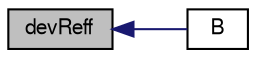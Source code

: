 digraph "devReff"
{
  bgcolor="transparent";
  edge [fontname="FreeSans",fontsize="10",labelfontname="FreeSans",labelfontsize="10"];
  node [fontname="FreeSans",fontsize="10",shape=record];
  rankdir="LR";
  Node870 [label="devReff",height=0.2,width=0.4,color="black", fillcolor="grey75", style="filled", fontcolor="black"];
  Node870 -> Node871 [dir="back",color="midnightblue",fontsize="10",style="solid",fontname="FreeSans"];
  Node871 [label="B",height=0.2,width=0.4,color="black",URL="$a30850.html#a9122700f36ed24ee3cd4a1cb1ac61383",tooltip="Return the sub-grid stress tensor. "];
}
